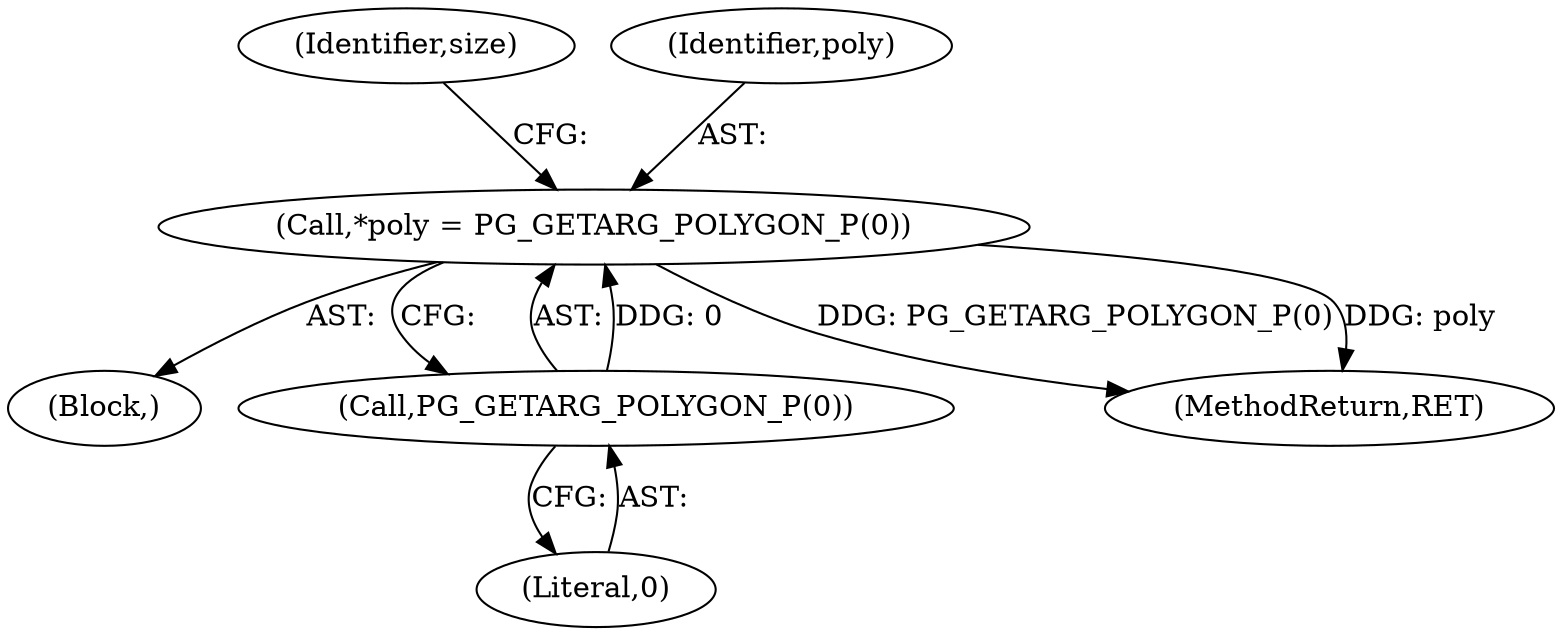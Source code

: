 digraph "0_postgres_31400a673325147e1205326008e32135a78b4d8a_15@pointer" {
"1000106" [label="(Call,*poly = PG_GETARG_POLYGON_P(0))"];
"1000108" [label="(Call,PG_GETARG_POLYGON_P(0))"];
"1000104" [label="(Block,)"];
"1000109" [label="(Literal,0)"];
"1000106" [label="(Call,*poly = PG_GETARG_POLYGON_P(0))"];
"1000201" [label="(MethodReturn,RET)"];
"1000108" [label="(Call,PG_GETARG_POLYGON_P(0))"];
"1000114" [label="(Identifier,size)"];
"1000107" [label="(Identifier,poly)"];
"1000106" -> "1000104"  [label="AST: "];
"1000106" -> "1000108"  [label="CFG: "];
"1000107" -> "1000106"  [label="AST: "];
"1000108" -> "1000106"  [label="AST: "];
"1000114" -> "1000106"  [label="CFG: "];
"1000106" -> "1000201"  [label="DDG: PG_GETARG_POLYGON_P(0)"];
"1000106" -> "1000201"  [label="DDG: poly"];
"1000108" -> "1000106"  [label="DDG: 0"];
"1000108" -> "1000109"  [label="CFG: "];
"1000109" -> "1000108"  [label="AST: "];
}
